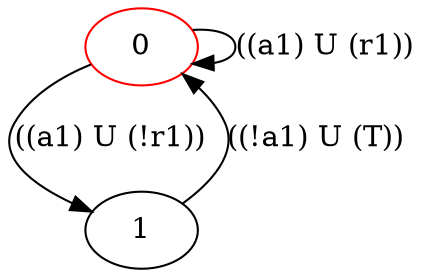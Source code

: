 digraph G {
	node [label="\N"];
	graph [bb="0,0,201.02,130"];
	0 [label=0, color=red, shape=ellipse, pos="63.017,111", width="0.75", height="0.51389"];
	1 [label=1, shape=ellipse, pos="63.017,19", width="0.75", height="0.51389"];
	0 -> 1 [label="((a1) U (!r1))  ", pos="e,39.384,28.074 38.744,102.76 25.652,96.928 10.652,87.678 3.0174,74 -6.4527,57.034 11.559,42.427 30.264,32.538", lp="52.517,65"];
	0 -> 0 [label="((a1) U (r1))  ", pos="e,87.092,102.55 87.092,119.45 98.26,120.38 108.02,117.56 108.02,111 108.02,106.59 103.61,103.88 97.335,102.85", lp="154.52,111"];
	1 -> 0 [label="((!a1) U (T))  ", pos="e,82.649,97.827 82.649,32.173 90.194,38.41 97.964,46.568 102.02,56 105.18,63.35 105.18,66.65 102.02,74 99.358,80.19 95.097,85.831\
 90.349,90.741", lp="150.52,65"];
}
